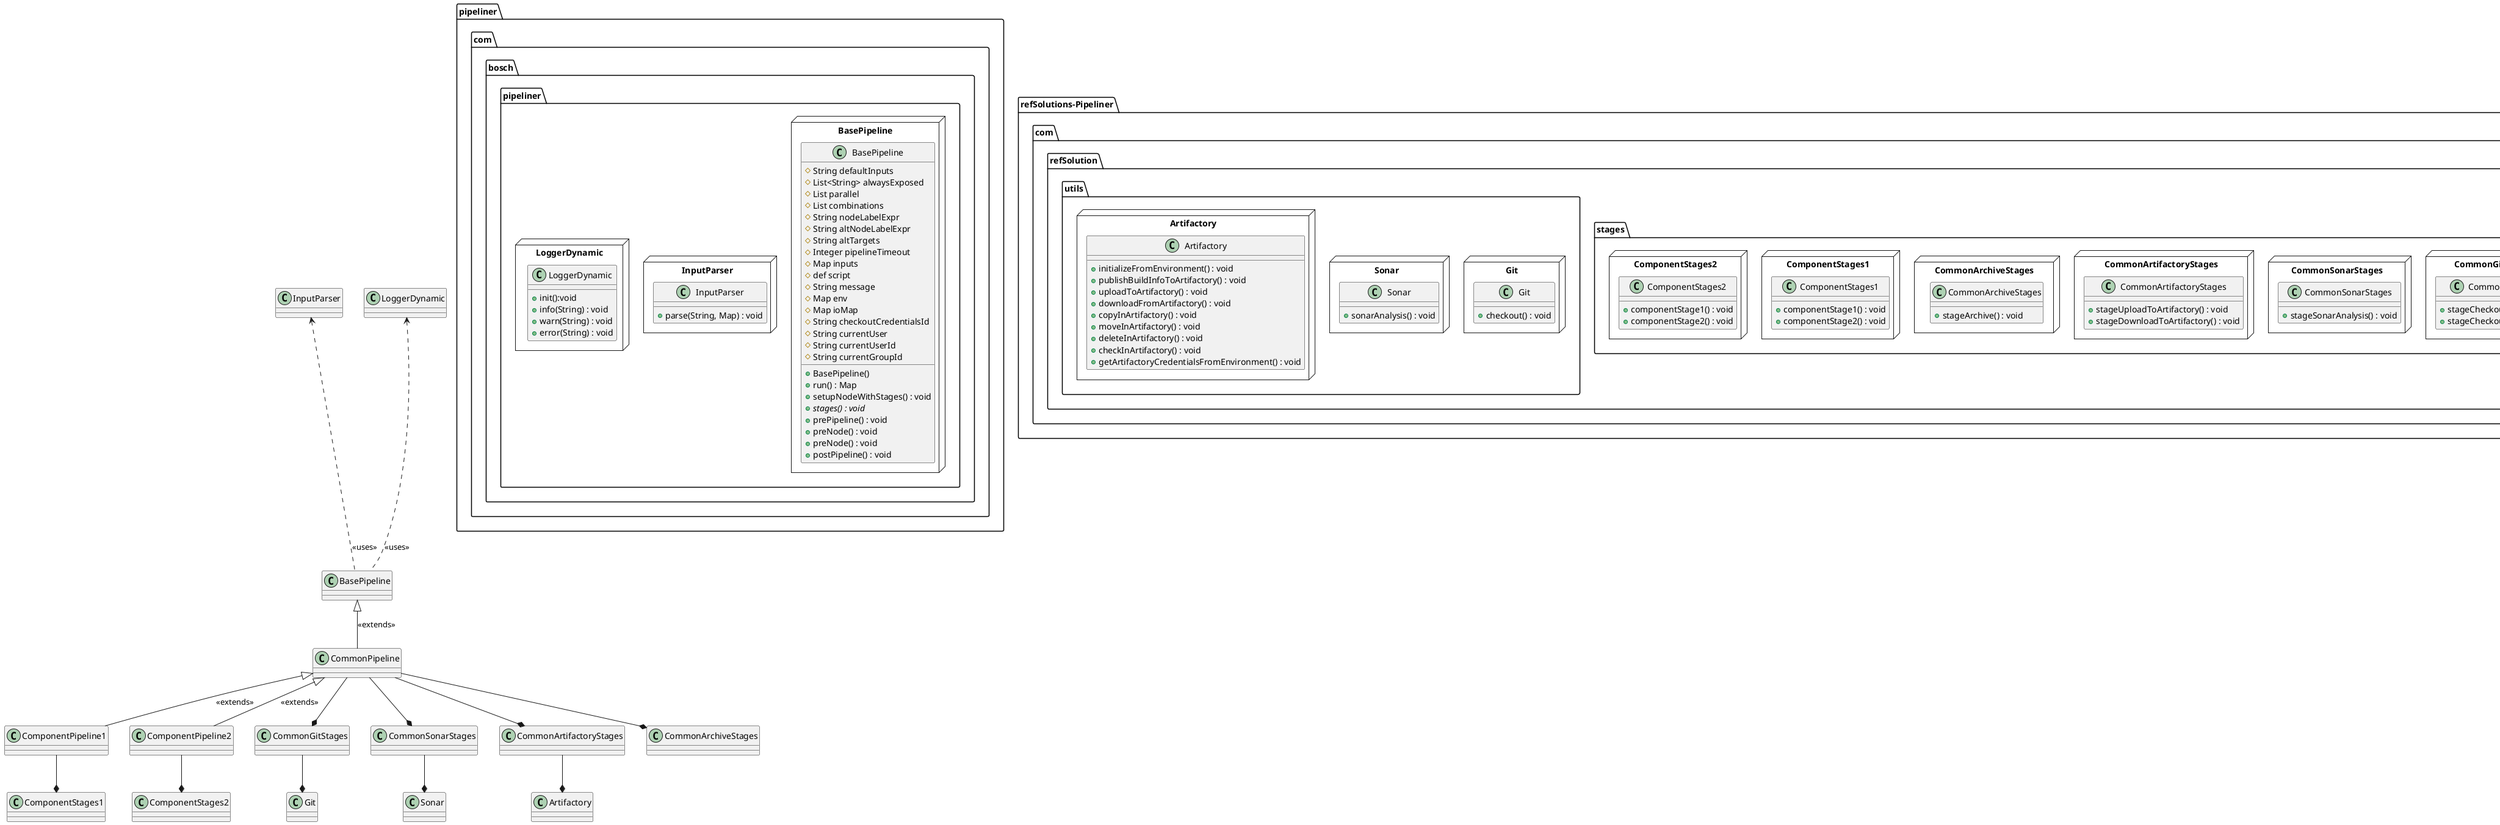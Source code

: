 @startuml
package pipeliner <<Folder>> {
    package com.bosch.pipeliner <<Folder>> {
        package BasePipeline <<Node>> {
            class BasePipeline{
                #String defaultInputs
                #List<String> alwaysExposed
                #List parallel
                #List combinations
                #String nodeLabelExpr
                #String altNodeLabelExpr
                #String altTargets
                #Integer pipelineTimeout
                #Map inputs
                #def script
                #String message
                #Map env
                #Map ioMap
                #String checkoutCredentialsId
                #String currentUser
                #String currentUserId
                #String currentGroupId

                +BasePipeline()
                +run() : Map
                +setupNodeWithStages() : void
                {abstract} +stages() : void
                +prePipeline() : void
                +preNode() : void
                +preNode() : void
                +postPipeline() : void
            }
        }
        package InputParser <<Node>> {
            class InputParser{
                +parse(String, Map) : void
            }
        }
        package LoggerDynamic <<Node>> {
            class LoggerDynamic{
                +init():void
                +info(String) : void
                +warn(String) : void
                +error(String) : void
            }
        }
    }
}
package refSolutions-Pipeliner <<Folder>> {
    package com.refSolution <<Folder>> {
        package pipelines {
            package CommonPipeline <<Node>> {
                class CommonPipeline{
                    +stages() : void
                    +prePipeline() : void
                    +preNode() : void
                    +preNode() : void
                    +postPipeline() : void
                    +getCustomStage() : void
                }
            }
            package ComponentPipeline1 <<Node>> {
                class ComponentPipeline1{
                    +getCustomStage() : void
                }
            }
            package ComponentPipeline2 <<Node>> {
                class ComponentPipeline2{
                    +getCustomStage() : void
                }
            }
        }
        package stages <<Folder>> {
            package CommonGitStages <<Node>> {
                class CommonGitStages{
                    +stageCheckout() : void
                    +stageCheckoutSCM() : void
                }
            } 
            package CommonSonarStages <<Node>> {
                class CommonSonarStages{
                    +stageSonarAnalysis() : void
                }
            }
            package CommonArtifactoryStages <<Node>> {
                class CommonArtifactoryStages{
                    +stageUploadToArtifactory() : void
                    +stageDownloadToArtifactory() : void
                }
            } 
            package CommonArchiveStages <<Node>> {
                class CommonArchiveStages{
                    +stageArchive() : void
                }
            }
            
            package ComponentStages1 <<Node>> {
                class ComponentStages1{
                    +componentStage1() : void
                    +componentStage2() : void
                }
            }
            package ComponentStages2 <<Node>> {
                class ComponentStages2{
                    +componentStage1() : void
                    +componentStage2() : void
                }
            }
        }
        
        package utils {
            package Git <<Node>> {
                class Git{
                    +checkout() : void
                }
            } 
            package Sonar <<Node>> {
                class Sonar{
                    +sonarAnalysis() : void
                }
            }
            package Artifactory <<Node>> {
                class Artifactory{
                    +initializeFromEnvironment() : void
                    +publishBuildInfoToArtifactory() : void
                    +uploadToArtifactory() : void
                    +downloadFromArtifactory() : void
                    +copyInArtifactory() : void
                    +moveInArtifactory() : void
                    +deleteInArtifactory() : void
                    +checkInArtifactory() : void
                    +getArtifactoryCredentialsFromEnvironment() : void
                }
            }
        }
    }
}

InputParser <.. BasePipeline : <<uses>>
LoggerDynamic <.. BasePipeline : <<uses>>

BasePipeline <|-- CommonPipeline : <<extends>>
CommonPipeline <|-- ComponentPipeline1 : <<extends>>
CommonPipeline <|-- ComponentPipeline2 : <<extends>>

CommonPipeline --*  CommonGitStages
CommonPipeline --*  CommonSonarStages
CommonPipeline --*  CommonArtifactoryStages
CommonPipeline --*  CommonArchiveStages

ComponentPipeline1 --*  ComponentStages1
ComponentPipeline2 --*  ComponentStages2

CommonGitStages --* Git
CommonSonarStages --* Sonar
CommonArtifactoryStages --* Artifactory

@enduml